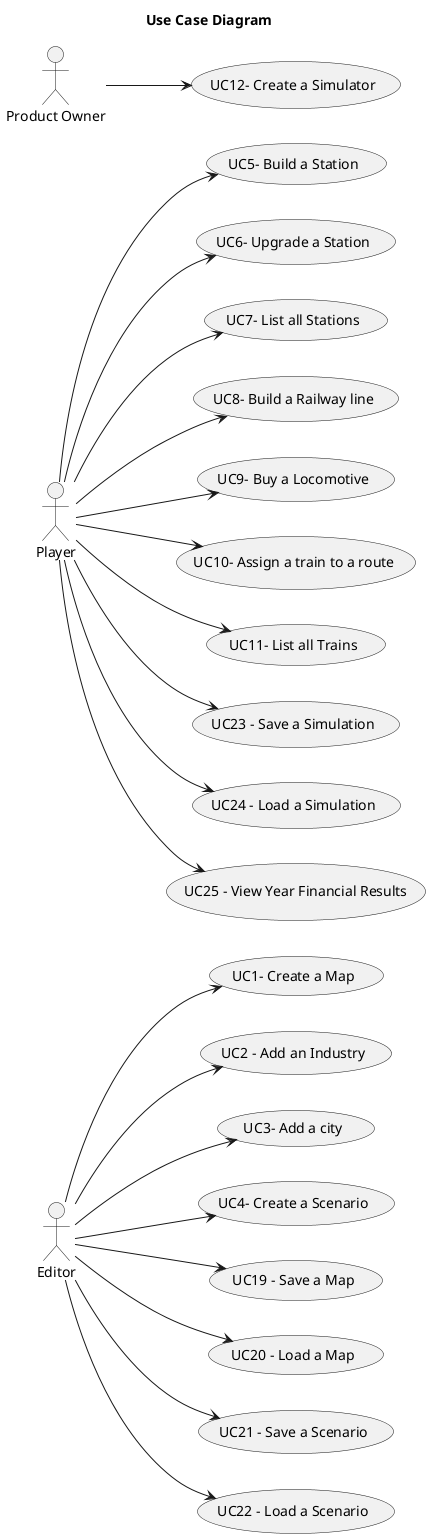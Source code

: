 @startuml

skinparam monochrome true
skinparam packageStyle rectangle
skinparam shadowing false

title Use Case Diagram

left to right direction


actor "Editor" as E
actor "Player" as P
actor "Product Owner" as PO


    usecase "UC1- Create a Map" as UC1
    usecase "UC2 - Add an Industry" as UC2
    usecase "UC3- Add a city" as UC3
    usecase "UC4- Create a Scenario" as UC4
    usecase "UC5- Build a Station" as UC5
    usecase "UC6- Upgrade a Station" as UC6
    usecase "UC7- List all Stations" as UC7
    usecase "UC8- Build a Railway line" as UC8
    usecase "UC9- Buy a Locomotive" as UC9
    usecase "UC10- Assign a train to a route" as UC10
    usecase "UC11- List all Trains" as UC11
    usecase "UC12- Create a Simulator" as UC12
    usecase "UC19 - Save a Map" as UC19
    usecase "UC20 - Load a Map" as UC20
    usecase "UC21 - Save a Scenario" as UC21
    usecase "UC22 - Load a Scenario" as UC22
    usecase "UC23 - Save a Simulation" as UC23
    usecase "UC24 - Load a Simulation" as UC24
    usecase "UC25 - View Year Financial Results" as UC25

E --> UC1
E --> UC2
E --> UC3
E --> UC4

P --> UC5
P --> UC6
P --> UC7
P --> UC8
P --> UC9
P --> UC10
P --> UC11

PO --> UC12

E --> UC19
E --> UC20
E --> UC21
E --> UC22

P --> UC23
P --> UC24
P --> UC25


@enduml